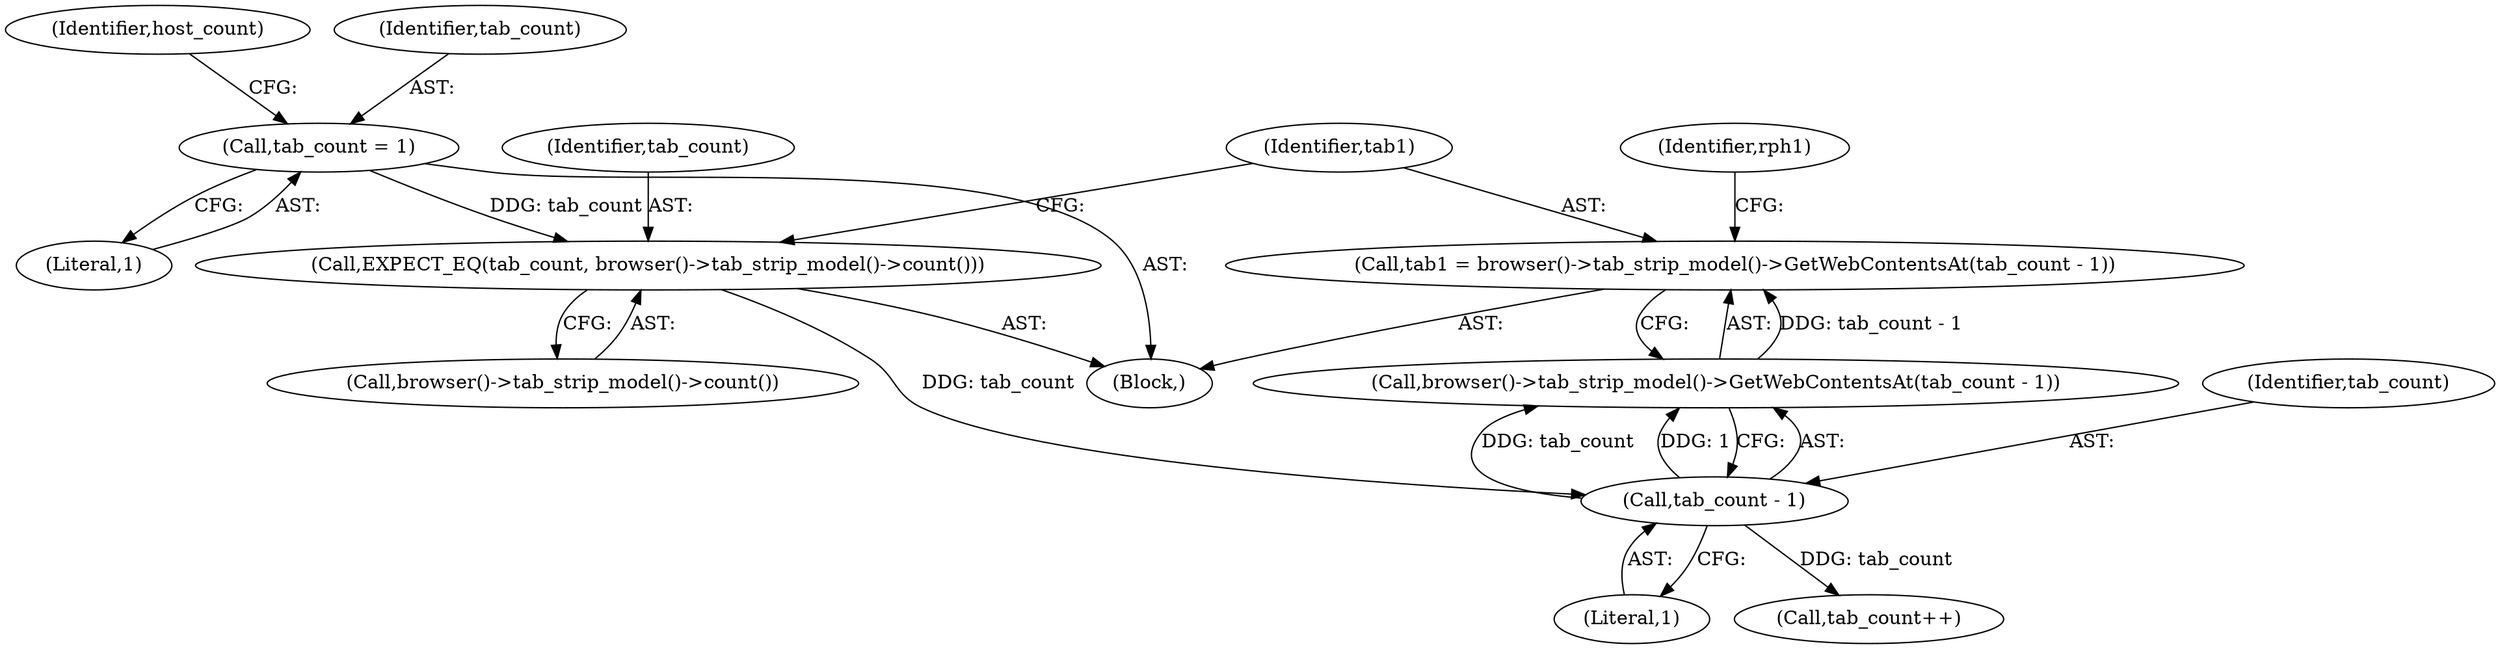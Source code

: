 digraph "0_Chrome_1f5ad409dbf5334523931df37598ea49e9849c87@pointer" {
"1000145" [label="(Call,tab1 = browser()->tab_strip_model()->GetWebContentsAt(tab_count - 1))"];
"1000147" [label="(Call,browser()->tab_strip_model()->GetWebContentsAt(tab_count - 1))"];
"1000148" [label="(Call,tab_count - 1)"];
"1000142" [label="(Call,EXPECT_EQ(tab_count, browser()->tab_strip_model()->count()))"];
"1000105" [label="(Call,tab_count = 1)"];
"1000107" [label="(Literal,1)"];
"1000148" [label="(Call,tab_count - 1)"];
"1000145" [label="(Call,tab1 = browser()->tab_strip_model()->GetWebContentsAt(tab_count - 1))"];
"1000146" [label="(Identifier,tab1)"];
"1000150" [label="(Literal,1)"];
"1000149" [label="(Identifier,tab_count)"];
"1000142" [label="(Call,EXPECT_EQ(tab_count, browser()->tab_strip_model()->count()))"];
"1000166" [label="(Call,tab_count++)"];
"1000143" [label="(Identifier,tab_count)"];
"1000152" [label="(Identifier,rph1)"];
"1000105" [label="(Call,tab_count = 1)"];
"1000110" [label="(Identifier,host_count)"];
"1000147" [label="(Call,browser()->tab_strip_model()->GetWebContentsAt(tab_count - 1))"];
"1000103" [label="(Block,)"];
"1000106" [label="(Identifier,tab_count)"];
"1000144" [label="(Call,browser()->tab_strip_model()->count())"];
"1000145" -> "1000103"  [label="AST: "];
"1000145" -> "1000147"  [label="CFG: "];
"1000146" -> "1000145"  [label="AST: "];
"1000147" -> "1000145"  [label="AST: "];
"1000152" -> "1000145"  [label="CFG: "];
"1000147" -> "1000145"  [label="DDG: tab_count - 1"];
"1000147" -> "1000148"  [label="CFG: "];
"1000148" -> "1000147"  [label="AST: "];
"1000148" -> "1000147"  [label="DDG: tab_count"];
"1000148" -> "1000147"  [label="DDG: 1"];
"1000148" -> "1000150"  [label="CFG: "];
"1000149" -> "1000148"  [label="AST: "];
"1000150" -> "1000148"  [label="AST: "];
"1000142" -> "1000148"  [label="DDG: tab_count"];
"1000148" -> "1000166"  [label="DDG: tab_count"];
"1000142" -> "1000103"  [label="AST: "];
"1000142" -> "1000144"  [label="CFG: "];
"1000143" -> "1000142"  [label="AST: "];
"1000144" -> "1000142"  [label="AST: "];
"1000146" -> "1000142"  [label="CFG: "];
"1000105" -> "1000142"  [label="DDG: tab_count"];
"1000105" -> "1000103"  [label="AST: "];
"1000105" -> "1000107"  [label="CFG: "];
"1000106" -> "1000105"  [label="AST: "];
"1000107" -> "1000105"  [label="AST: "];
"1000110" -> "1000105"  [label="CFG: "];
}
